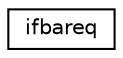 digraph G
{
  edge [fontname="Helvetica",fontsize="10",labelfontname="Helvetica",labelfontsize="10"];
  node [fontname="Helvetica",fontsize="10",shape=record];
  rankdir="LR";
  Node1 [label="ifbareq",height=0.2,width=0.4,color="black", fillcolor="white", style="filled",URL="$structifbareq.html"];
}
